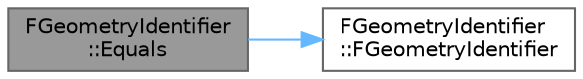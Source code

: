 digraph "FGeometryIdentifier::Equals"
{
 // INTERACTIVE_SVG=YES
 // LATEX_PDF_SIZE
  bgcolor="transparent";
  edge [fontname=Helvetica,fontsize=10,labelfontname=Helvetica,labelfontsize=10];
  node [fontname=Helvetica,fontsize=10,shape=box,height=0.2,width=0.4];
  rankdir="LR";
  Node1 [id="Node000001",label="FGeometryIdentifier\l::Equals",height=0.2,width=0.4,color="gray40", fillcolor="grey60", style="filled", fontcolor="black",tooltip=" "];
  Node1 -> Node2 [id="edge1_Node000001_Node000002",color="steelblue1",style="solid",tooltip=" "];
  Node2 [id="Node000002",label="FGeometryIdentifier\l::FGeometryIdentifier",height=0.2,width=0.4,color="grey40", fillcolor="white", style="filled",URL="$d4/da3/structFGeometryIdentifier.html#ae4363e284adbde02b2e5e2ef6abc697e",tooltip=" "];
}
